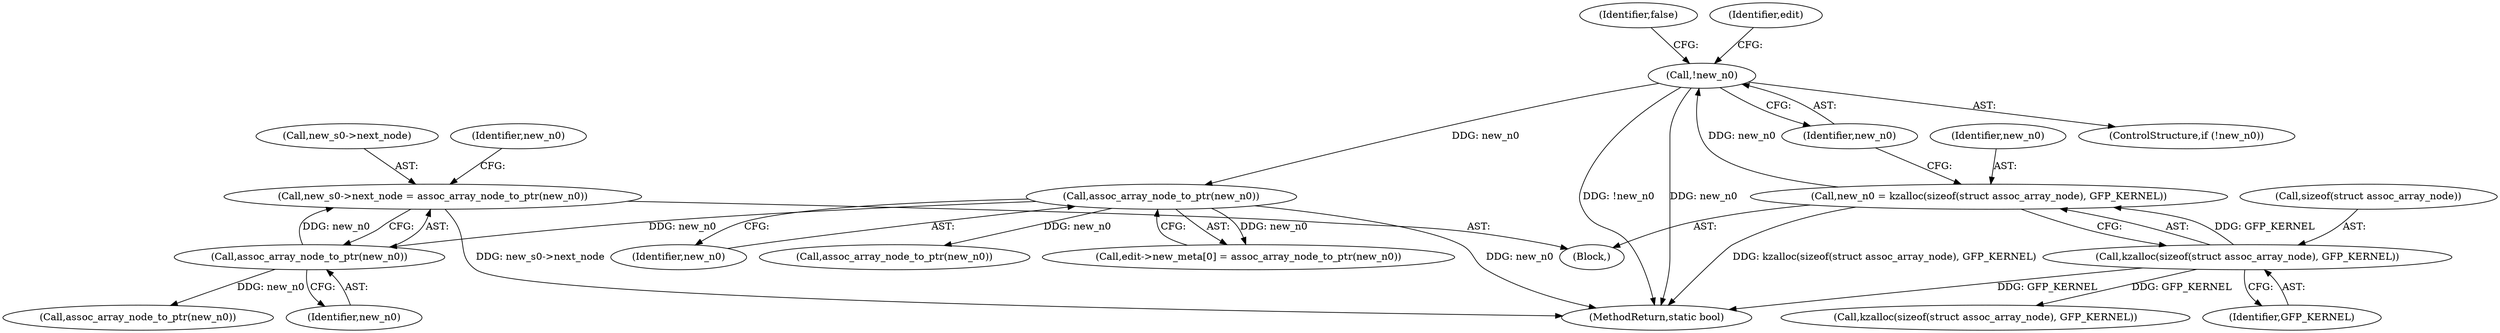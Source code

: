 digraph "0_linux_ea6789980fdaa610d7eb63602c746bf6ec70cd2b@pointer" {
"1000966" [label="(Call,new_s0->next_node = assoc_array_node_to_ptr(new_n0))"];
"1000970" [label="(Call,assoc_array_node_to_ptr(new_n0))"];
"1000279" [label="(Call,assoc_array_node_to_ptr(new_n0))"];
"1000269" [label="(Call,!new_n0)"];
"1000262" [label="(Call,new_n0 = kzalloc(sizeof(struct assoc_array_node), GFP_KERNEL))"];
"1000264" [label="(Call,kzalloc(sizeof(struct assoc_array_node), GFP_KERNEL))"];
"1000987" [label="(Call,assoc_array_node_to_ptr(new_n0))"];
"1000279" [label="(Call,assoc_array_node_to_ptr(new_n0))"];
"1000971" [label="(Identifier,new_n0)"];
"1000267" [label="(Identifier,GFP_KERNEL)"];
"1000273" [label="(Call,edit->new_meta[0] = assoc_array_node_to_ptr(new_n0))"];
"1000270" [label="(Identifier,new_n0)"];
"1001112" [label="(MethodReturn,static bool)"];
"1000967" [label="(Call,new_s0->next_node)"];
"1000970" [label="(Call,assoc_array_node_to_ptr(new_n0))"];
"1000264" [label="(Call,kzalloc(sizeof(struct assoc_array_node), GFP_KERNEL))"];
"1000966" [label="(Call,new_s0->next_node = assoc_array_node_to_ptr(new_n0))"];
"1000265" [label="(Call,sizeof(struct assoc_array_node))"];
"1000269" [label="(Call,!new_n0)"];
"1000272" [label="(Identifier,false)"];
"1000268" [label="(ControlStructure,if (!new_n0))"];
"1000263" [label="(Identifier,new_n0)"];
"1000283" [label="(Call,kzalloc(sizeof(struct assoc_array_node), GFP_KERNEL))"];
"1000280" [label="(Identifier,new_n0)"];
"1000974" [label="(Identifier,new_n0)"];
"1000276" [label="(Identifier,edit)"];
"1000262" [label="(Call,new_n0 = kzalloc(sizeof(struct assoc_array_node), GFP_KERNEL))"];
"1000121" [label="(Block,)"];
"1000425" [label="(Call,assoc_array_node_to_ptr(new_n0))"];
"1000966" -> "1000121"  [label="AST: "];
"1000966" -> "1000970"  [label="CFG: "];
"1000967" -> "1000966"  [label="AST: "];
"1000970" -> "1000966"  [label="AST: "];
"1000974" -> "1000966"  [label="CFG: "];
"1000966" -> "1001112"  [label="DDG: new_s0->next_node"];
"1000970" -> "1000966"  [label="DDG: new_n0"];
"1000970" -> "1000971"  [label="CFG: "];
"1000971" -> "1000970"  [label="AST: "];
"1000279" -> "1000970"  [label="DDG: new_n0"];
"1000970" -> "1000987"  [label="DDG: new_n0"];
"1000279" -> "1000273"  [label="AST: "];
"1000279" -> "1000280"  [label="CFG: "];
"1000280" -> "1000279"  [label="AST: "];
"1000273" -> "1000279"  [label="CFG: "];
"1000279" -> "1001112"  [label="DDG: new_n0"];
"1000279" -> "1000273"  [label="DDG: new_n0"];
"1000269" -> "1000279"  [label="DDG: new_n0"];
"1000279" -> "1000425"  [label="DDG: new_n0"];
"1000269" -> "1000268"  [label="AST: "];
"1000269" -> "1000270"  [label="CFG: "];
"1000270" -> "1000269"  [label="AST: "];
"1000272" -> "1000269"  [label="CFG: "];
"1000276" -> "1000269"  [label="CFG: "];
"1000269" -> "1001112"  [label="DDG: !new_n0"];
"1000269" -> "1001112"  [label="DDG: new_n0"];
"1000262" -> "1000269"  [label="DDG: new_n0"];
"1000262" -> "1000121"  [label="AST: "];
"1000262" -> "1000264"  [label="CFG: "];
"1000263" -> "1000262"  [label="AST: "];
"1000264" -> "1000262"  [label="AST: "];
"1000270" -> "1000262"  [label="CFG: "];
"1000262" -> "1001112"  [label="DDG: kzalloc(sizeof(struct assoc_array_node), GFP_KERNEL)"];
"1000264" -> "1000262"  [label="DDG: GFP_KERNEL"];
"1000264" -> "1000267"  [label="CFG: "];
"1000265" -> "1000264"  [label="AST: "];
"1000267" -> "1000264"  [label="AST: "];
"1000264" -> "1001112"  [label="DDG: GFP_KERNEL"];
"1000264" -> "1000283"  [label="DDG: GFP_KERNEL"];
}
